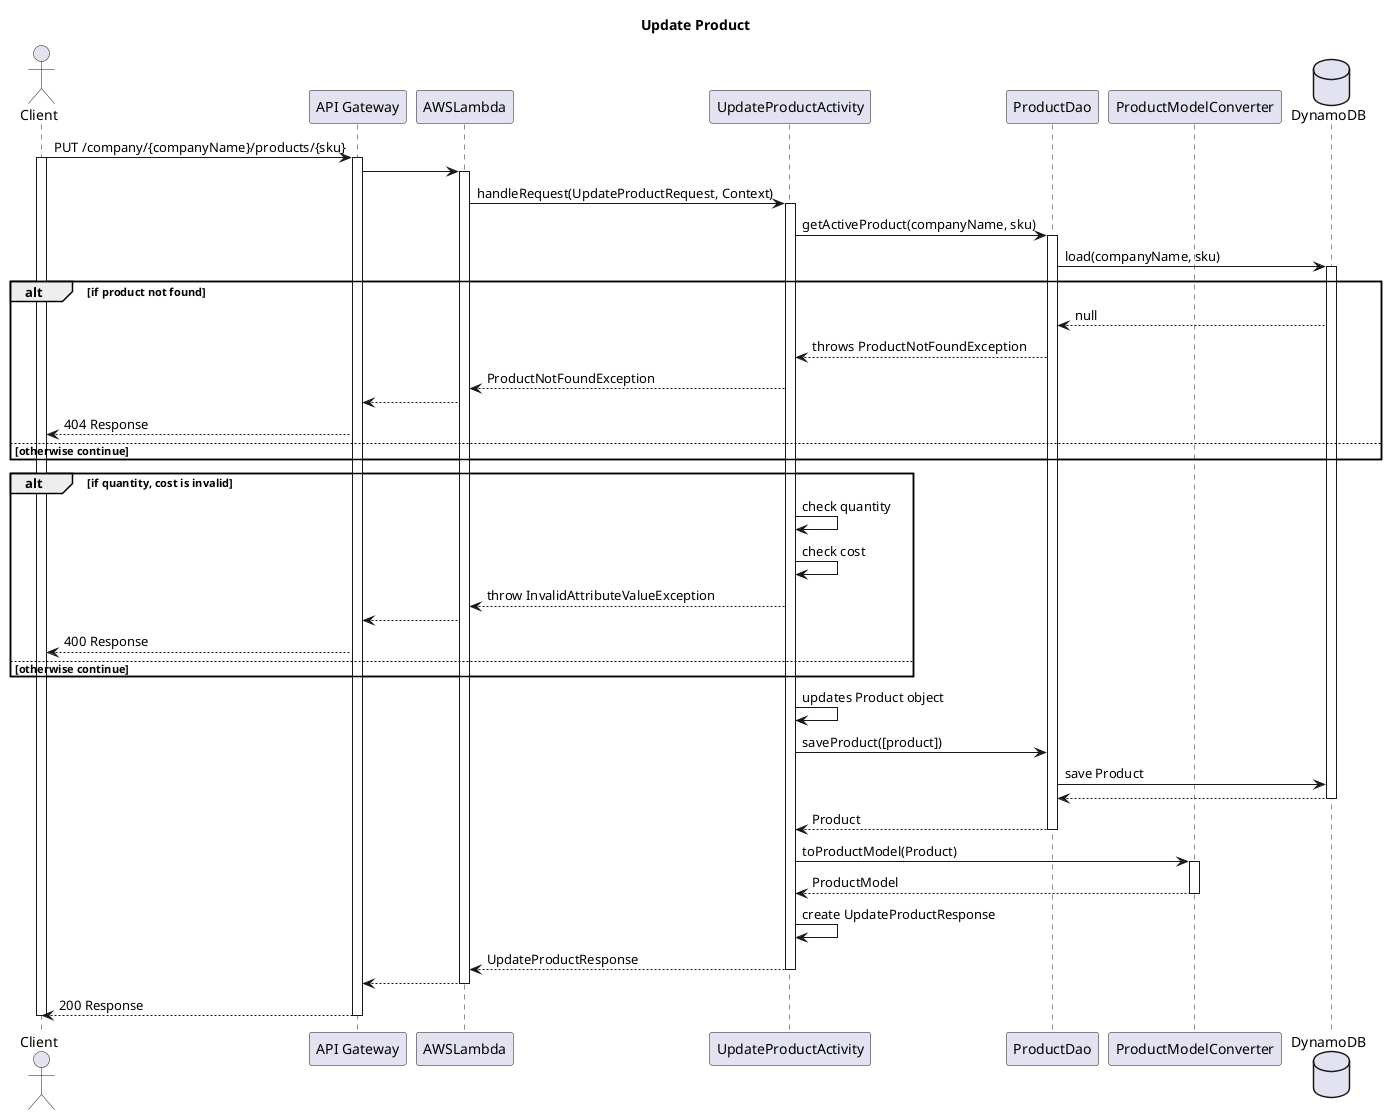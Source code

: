 @startuml
title: Update Product

actor Client
participant "API Gateway" as APIGateway
participant AWSLambda
participant UpdateProductActivity
participant ProductDao
participant ProductModelConverter
database DynamoDB

Client -> APIGateway : PUT /company/{companyName}/products/{sku}
activate Client
activate APIGateway
APIGateway -> AWSLambda
activate AWSLambda
AWSLambda -> UpdateProductActivity : handleRequest(UpdateProductRequest, Context)
activate UpdateProductActivity

UpdateProductActivity -> ProductDao : getActiveProduct(companyName, sku)
activate ProductDao
ProductDao -> DynamoDB : load(companyName, sku)
activate DynamoDB

alt if product not found

DynamoDB --> ProductDao : null
ProductDao --> UpdateProductActivity : throws ProductNotFoundException
UpdateProductActivity --> AWSLambda : ProductNotFoundException
APIGateway <-- AWSLambda
Client <-- APIGateway : 404 Response
else otherwise continue
end

alt if quantity, cost is invalid
UpdateProductActivity -> UpdateProductActivity: check quantity
UpdateProductActivity -> UpdateProductActivity: check cost
AWSLambda <-- UpdateProductActivity : throw InvalidAttributeValueException
APIGateway <-- AWSLambda
Client <-- APIGateway : 400 Response
else otherwise continue
end

UpdateProductActivity -> UpdateProductActivity: updates Product object
UpdateProductActivity -> ProductDao: saveProduct([product])
ProductDao -> DynamoDB: save Product
DynamoDB --> ProductDao
deactivate DynamoDB
ProductDao --> UpdateProductActivity : Product
deactivate ProductDao
UpdateProductActivity -> ProductModelConverter : toProductModel(Product)
activate ProductModelConverter
ProductModelConverter --> UpdateProductActivity : ProductModel
deactivate ProductModelConverter
UpdateProductActivity -> UpdateProductActivity: create UpdateProductResponse
UpdateProductActivity --> AWSLambda : UpdateProductResponse
deactivate UpdateProductActivity
deactivate ProductDao
AWSLambda --> APIGateway
deactivate AWSLambda
APIGateway --> Client : 200 Response
deactivate APIGateway
deactivate Client
@enduml